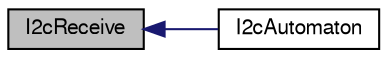 digraph "I2cReceive"
{
  edge [fontname="FreeSans",fontsize="10",labelfontname="FreeSans",labelfontsize="10"];
  node [fontname="FreeSans",fontsize="10",shape=record];
  rankdir="LR";
  Node1 [label="I2cReceive",height=0.2,width=0.4,color="black", fillcolor="grey75", style="filled", fontcolor="black"];
  Node1 -> Node2 [dir="back",color="midnightblue",fontsize="10",style="solid",fontname="FreeSans"];
  Node2 [label="I2cAutomaton",height=0.2,width=0.4,color="black", fillcolor="white", style="filled",URL="$lpc21_2mcu__periph_2i2c__arch_8c.html#a512c156108b054d32fb4e221d2e057f7"];
}
